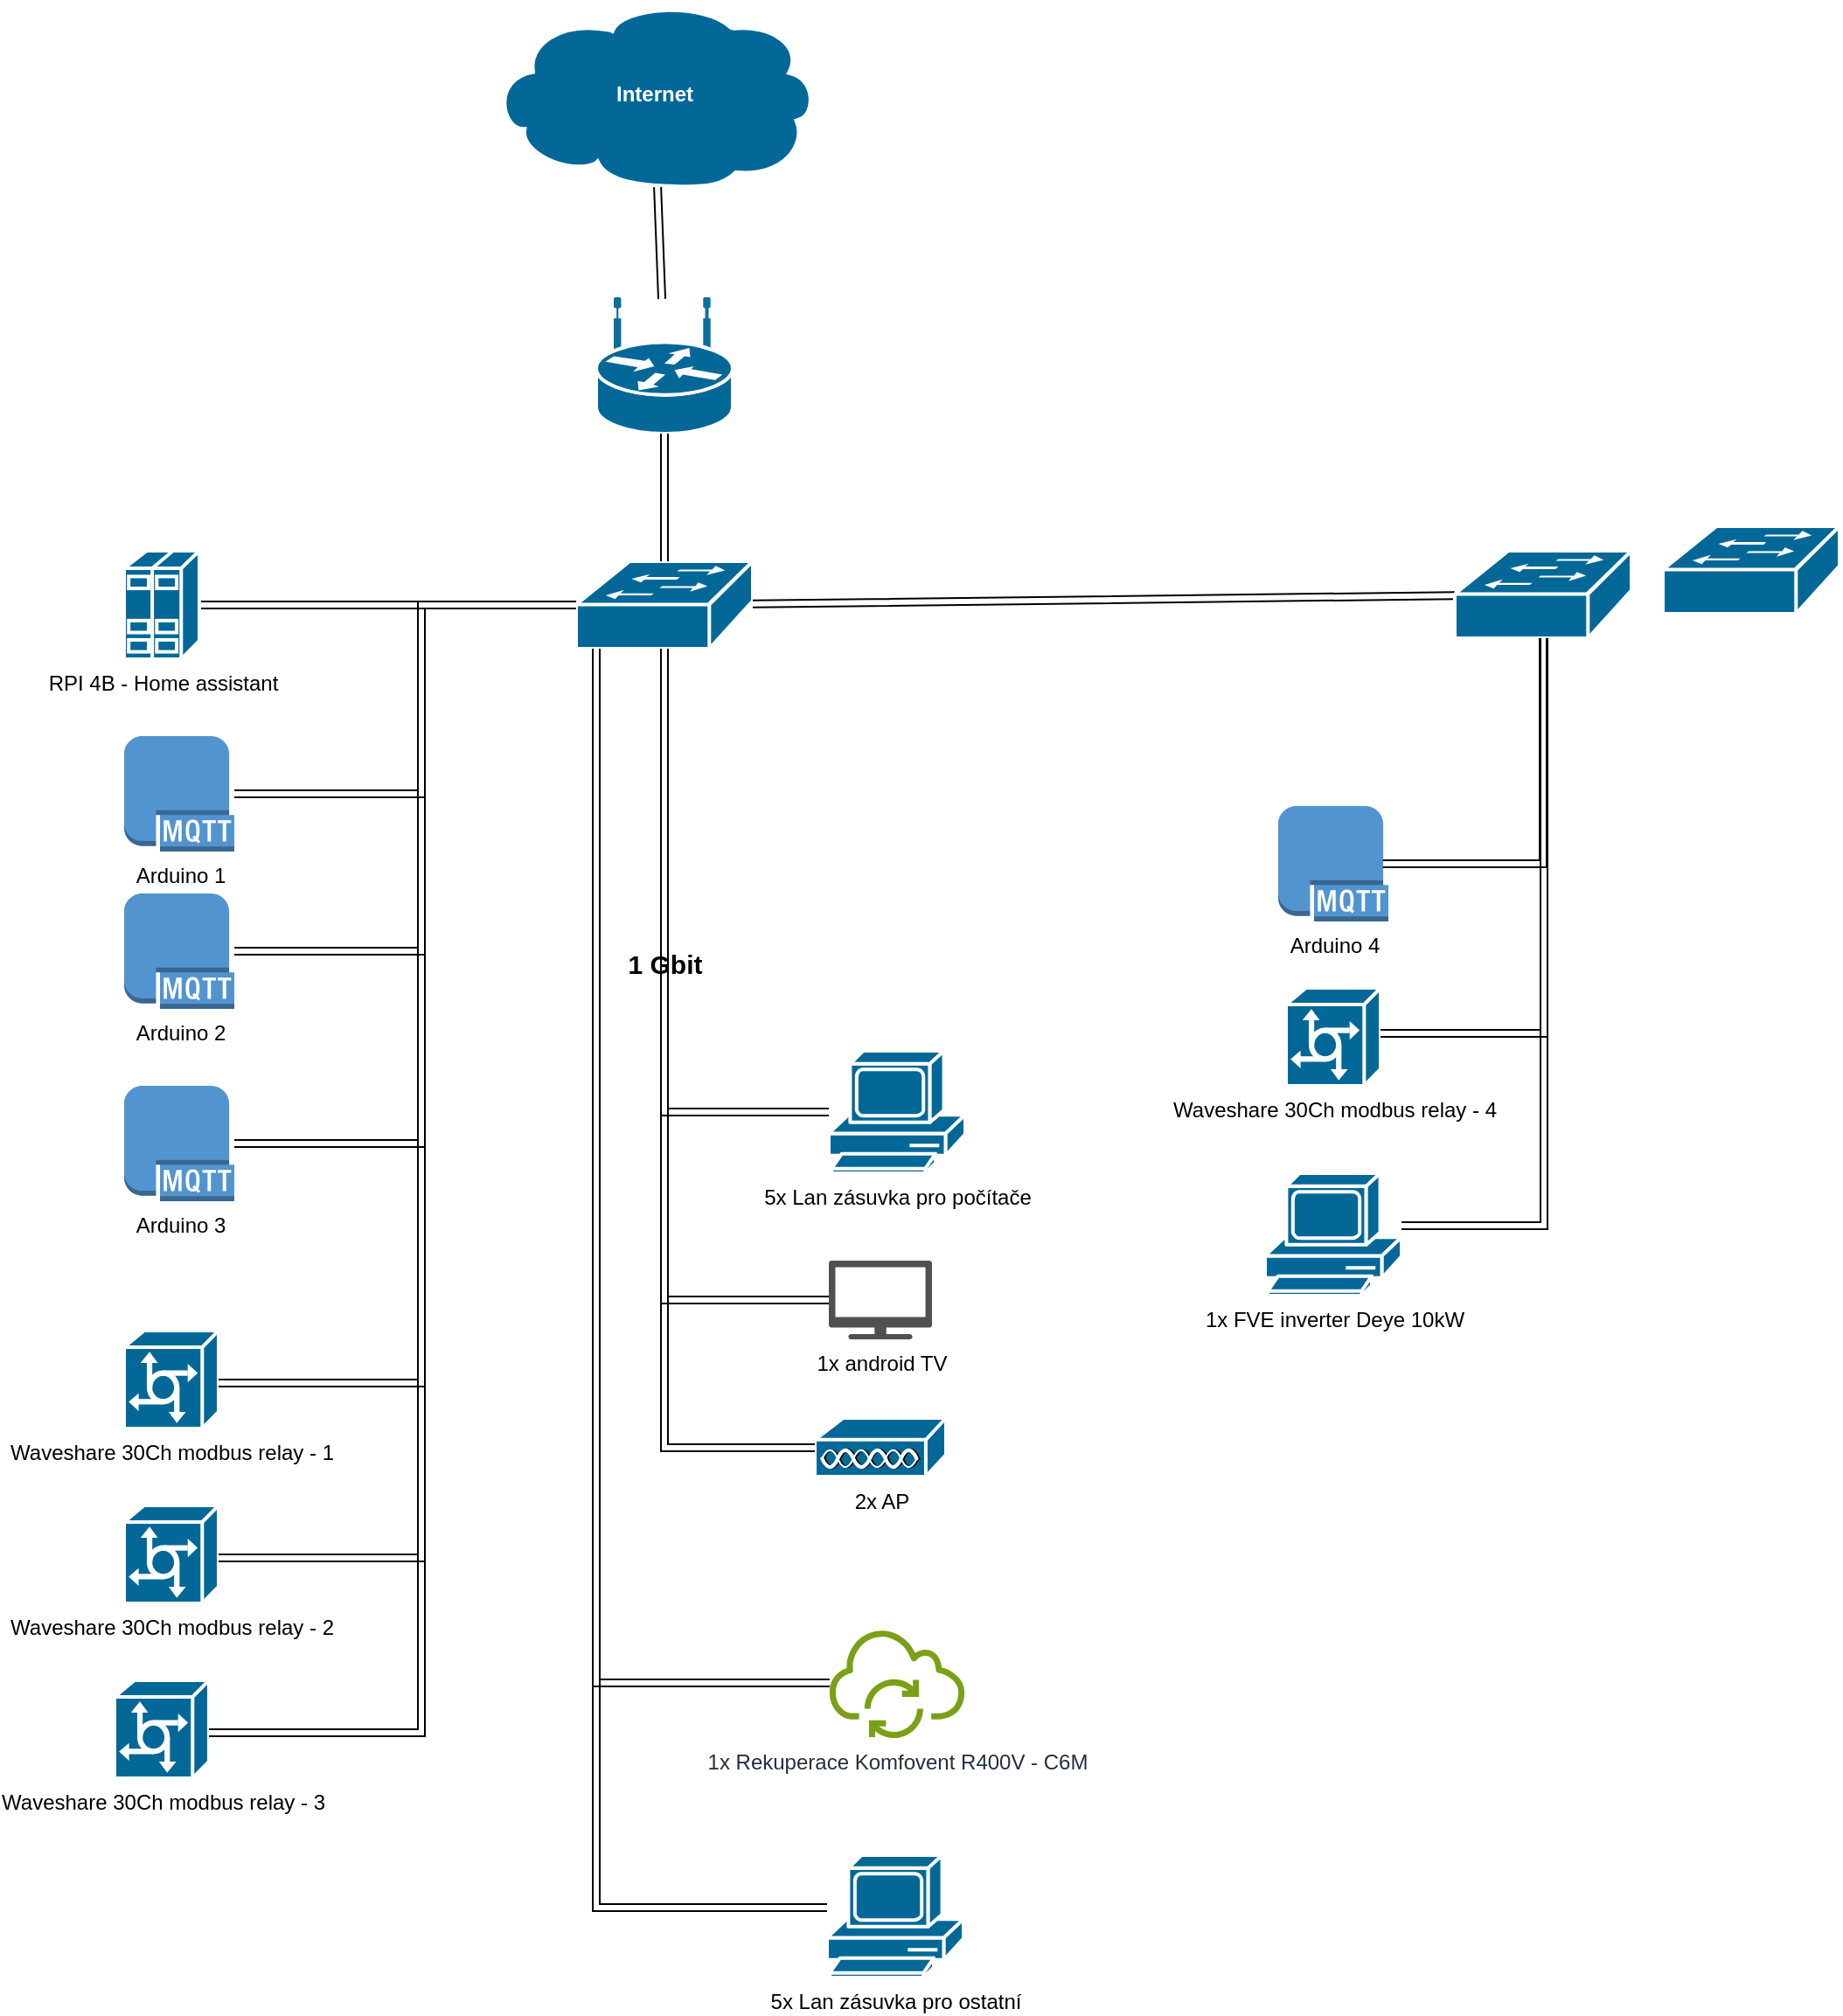 <mxfile version="26.1.3">
  <diagram id="6a731a19-8d31-9384-78a2-239565b7b9f0" name="Page-1">
    <mxGraphModel dx="1288" dy="718" grid="1" gridSize="10" guides="1" tooltips="1" connect="1" arrows="1" fold="1" page="1" pageScale="1" pageWidth="827" pageHeight="1169" background="none" math="0" shadow="0">
      <root>
        <mxCell id="0" />
        <mxCell id="1" parent="0" />
        <mxCell id="5yECqGZ0epXN8AQ9EOm3-2257" value="Internet" style="shape=mxgraph.cisco.storage.cloud;sketch=0;html=1;pointerEvents=1;dashed=0;fillColor=#036897;strokeColor=#ffffff;strokeWidth=2;verticalLabelPosition=middle;verticalAlign=middle;align=center;outlineConnect=0;labelPosition=center;fontStyle=1;fontColor=#FFFFFF;" vertex="1" parent="1">
          <mxGeometry x="330" y="50" width="186" height="106" as="geometry" />
        </mxCell>
        <mxCell id="5yECqGZ0epXN8AQ9EOm3-2258" value="" style="shape=mxgraph.cisco.routers.wireless_router;html=1;pointerEvents=1;dashed=0;fillColor=#036897;strokeColor=#ffffff;strokeWidth=2;verticalLabelPosition=bottom;verticalAlign=top;align=center;outlineConnect=0;" vertex="1" parent="1">
          <mxGeometry x="390" y="220" width="78" height="77" as="geometry" />
        </mxCell>
        <mxCell id="5yECqGZ0epXN8AQ9EOm3-2259" value="" style="shape=mxgraph.cisco.switches.workgroup_switch;sketch=0;html=1;pointerEvents=1;dashed=0;fillColor=#036897;strokeColor=#ffffff;strokeWidth=2;verticalLabelPosition=bottom;verticalAlign=top;align=center;outlineConnect=0;" vertex="1" parent="1">
          <mxGeometry x="378.5" y="370" width="101" height="50" as="geometry" />
        </mxCell>
        <mxCell id="5yECqGZ0epXN8AQ9EOm3-2262" value="" style="edgeStyle=none;rounded=0;orthogonalLoop=1;jettySize=auto;html=1;shape=link;" edge="1" parent="1" source="5yECqGZ0epXN8AQ9EOm3-2275" target="5yECqGZ0epXN8AQ9EOm3-2259">
          <mxGeometry relative="1" as="geometry">
            <mxPoint x="174" y="397.713" as="sourcePoint" />
            <mxPoint x="254" y="398.0" as="targetPoint" />
          </mxGeometry>
        </mxCell>
        <mxCell id="5yECqGZ0epXN8AQ9EOm3-2263" value="" style="edgeStyle=none;rounded=0;orthogonalLoop=1;jettySize=auto;html=1;shape=link;" edge="1" parent="1" source="5yECqGZ0epXN8AQ9EOm3-2259" target="5yECqGZ0epXN8AQ9EOm3-2258">
          <mxGeometry relative="1" as="geometry">
            <mxPoint x="173.5" y="322" as="sourcePoint" />
            <mxPoint x="378.5" y="320" as="targetPoint" />
          </mxGeometry>
        </mxCell>
        <mxCell id="5yECqGZ0epXN8AQ9EOm3-2264" value="" style="edgeStyle=none;rounded=0;orthogonalLoop=1;jettySize=auto;html=1;shape=link;" edge="1" parent="1" source="5yECqGZ0epXN8AQ9EOm3-2258" target="5yECqGZ0epXN8AQ9EOm3-2257">
          <mxGeometry relative="1" as="geometry">
            <mxPoint x="439" y="380" as="sourcePoint" />
            <mxPoint x="439" y="307" as="targetPoint" />
          </mxGeometry>
        </mxCell>
        <mxCell id="5yECqGZ0epXN8AQ9EOm3-2265" value="Arduino 1" style="outlineConnect=0;dashed=0;verticalLabelPosition=bottom;verticalAlign=top;align=center;html=1;shape=mxgraph.aws3.mqtt_protocol;fillColor=#5294CF;gradientColor=none;" vertex="1" parent="1">
          <mxGeometry x="120" y="470" width="63" height="66" as="geometry" />
        </mxCell>
        <mxCell id="5yECqGZ0epXN8AQ9EOm3-2266" value="Arduino 2" style="outlineConnect=0;dashed=0;verticalLabelPosition=bottom;verticalAlign=top;align=center;html=1;shape=mxgraph.aws3.mqtt_protocol;fillColor=#5294CF;gradientColor=none;" vertex="1" parent="1">
          <mxGeometry x="120" y="560" width="63" height="66" as="geometry" />
        </mxCell>
        <mxCell id="5yECqGZ0epXN8AQ9EOm3-2267" value="Arduino 3" style="outlineConnect=0;dashed=0;verticalLabelPosition=bottom;verticalAlign=top;align=center;html=1;shape=mxgraph.aws3.mqtt_protocol;fillColor=#5294CF;gradientColor=none;" vertex="1" parent="1">
          <mxGeometry x="120" y="670" width="63" height="66" as="geometry" />
        </mxCell>
        <mxCell id="5yECqGZ0epXN8AQ9EOm3-2268" value="Arduino 4" style="outlineConnect=0;dashed=0;verticalLabelPosition=bottom;verticalAlign=top;align=center;html=1;shape=mxgraph.aws3.mqtt_protocol;fillColor=#5294CF;gradientColor=none;" vertex="1" parent="1">
          <mxGeometry x="780" y="510" width="63" height="66" as="geometry" />
        </mxCell>
        <mxCell id="5yECqGZ0epXN8AQ9EOm3-2269" value="" style="edgeStyle=orthogonalEdgeStyle;rounded=0;orthogonalLoop=1;jettySize=auto;html=1;shape=link;" edge="1" parent="1" source="5yECqGZ0epXN8AQ9EOm3-2265" target="5yECqGZ0epXN8AQ9EOm3-2259">
          <mxGeometry relative="1" as="geometry">
            <mxPoint x="184" y="408" as="sourcePoint" />
            <mxPoint x="389" y="406" as="targetPoint" />
            <Array as="points">
              <mxPoint x="290" y="503" />
              <mxPoint x="290" y="395" />
            </Array>
          </mxGeometry>
        </mxCell>
        <mxCell id="5yECqGZ0epXN8AQ9EOm3-2270" value="" style="edgeStyle=orthogonalEdgeStyle;rounded=0;orthogonalLoop=1;jettySize=auto;html=1;shape=link;" edge="1" parent="1" source="5yECqGZ0epXN8AQ9EOm3-2266" target="5yECqGZ0epXN8AQ9EOm3-2259">
          <mxGeometry relative="1" as="geometry">
            <mxPoint x="193" y="501" as="sourcePoint" />
            <mxPoint x="389" y="425" as="targetPoint" />
            <Array as="points">
              <mxPoint x="290" y="593" />
              <mxPoint x="290" y="395" />
            </Array>
          </mxGeometry>
        </mxCell>
        <mxCell id="5yECqGZ0epXN8AQ9EOm3-2271" value="" style="edgeStyle=orthogonalEdgeStyle;rounded=0;orthogonalLoop=1;jettySize=auto;html=1;shape=link;" edge="1" parent="1" source="5yECqGZ0epXN8AQ9EOm3-2267" target="5yECqGZ0epXN8AQ9EOm3-2259">
          <mxGeometry relative="1" as="geometry">
            <mxPoint x="203" y="511" as="sourcePoint" />
            <mxPoint x="399" y="435" as="targetPoint" />
            <Array as="points">
              <mxPoint x="290" y="703" />
              <mxPoint x="290" y="395" />
            </Array>
          </mxGeometry>
        </mxCell>
        <mxCell id="5yECqGZ0epXN8AQ9EOm3-2272" value="" style="edgeStyle=none;rounded=0;orthogonalLoop=1;jettySize=auto;html=1;shape=link;" edge="1" parent="1" source="5yECqGZ0epXN8AQ9EOm3-2273" target="5yECqGZ0epXN8AQ9EOm3-2259">
          <mxGeometry relative="1" as="geometry">
            <mxPoint x="191" y="680" as="sourcePoint" />
            <mxPoint x="416" y="430" as="targetPoint" />
          </mxGeometry>
        </mxCell>
        <mxCell id="5yECqGZ0epXN8AQ9EOm3-2273" value="" style="shape=mxgraph.cisco.switches.workgroup_switch;sketch=0;html=1;pointerEvents=1;dashed=0;fillColor=#036897;strokeColor=#ffffff;strokeWidth=2;verticalLabelPosition=bottom;verticalAlign=top;align=center;outlineConnect=0;" vertex="1" parent="1">
          <mxGeometry x="881" y="364" width="101" height="50" as="geometry" />
        </mxCell>
        <mxCell id="5yECqGZ0epXN8AQ9EOm3-2274" value="" style="edgeStyle=orthogonalEdgeStyle;rounded=0;orthogonalLoop=1;jettySize=auto;html=1;shape=link;entryX=0.95;entryY=0.5;entryDx=0;entryDy=0;entryPerimeter=0;" edge="1" parent="1" source="5yECqGZ0epXN8AQ9EOm3-2273" target="5yECqGZ0epXN8AQ9EOm3-2268">
          <mxGeometry relative="1" as="geometry">
            <mxPoint x="590" y="405" as="sourcePoint" />
            <mxPoint x="490" y="405" as="targetPoint" />
            <Array as="points">
              <mxPoint x="932" y="543" />
              <mxPoint x="854" y="543" />
            </Array>
          </mxGeometry>
        </mxCell>
        <mxCell id="5yECqGZ0epXN8AQ9EOm3-2275" value="RPI 4B - Home assistant" style="shape=mxgraph.cisco.servers.standard_host;sketch=0;html=1;pointerEvents=1;dashed=0;fillColor=#036897;strokeColor=#ffffff;strokeWidth=2;verticalLabelPosition=bottom;verticalAlign=top;align=center;outlineConnect=0;" vertex="1" parent="1">
          <mxGeometry x="120" y="364" width="43" height="62" as="geometry" />
        </mxCell>
        <mxCell id="5yECqGZ0epXN8AQ9EOm3-2276" value="Waveshare 30Ch modbus relay - 1" style="shape=mxgraph.cisco.servers.communications_server;sketch=0;html=1;pointerEvents=1;dashed=0;fillColor=#036897;strokeColor=#ffffff;strokeWidth=2;verticalLabelPosition=bottom;verticalAlign=top;align=center;outlineConnect=0;" vertex="1" parent="1">
          <mxGeometry x="120" y="810" width="54" height="56" as="geometry" />
        </mxCell>
        <mxCell id="5yECqGZ0epXN8AQ9EOm3-2277" value="Waveshare 30Ch modbus relay - 2" style="shape=mxgraph.cisco.servers.communications_server;sketch=0;html=1;pointerEvents=1;dashed=0;fillColor=#036897;strokeColor=#ffffff;strokeWidth=2;verticalLabelPosition=bottom;verticalAlign=top;align=center;outlineConnect=0;" vertex="1" parent="1">
          <mxGeometry x="120" y="910" width="54" height="56" as="geometry" />
        </mxCell>
        <mxCell id="5yECqGZ0epXN8AQ9EOm3-2278" value="Waveshare 30Ch modbus relay - 3" style="shape=mxgraph.cisco.servers.communications_server;sketch=0;html=1;pointerEvents=1;dashed=0;fillColor=#036897;strokeColor=#ffffff;strokeWidth=2;verticalLabelPosition=bottom;verticalAlign=top;align=center;outlineConnect=0;" vertex="1" parent="1">
          <mxGeometry x="114.5" y="1010" width="54" height="56" as="geometry" />
        </mxCell>
        <mxCell id="5yECqGZ0epXN8AQ9EOm3-2279" value="Waveshare 30Ch modbus relay - 4" style="shape=mxgraph.cisco.servers.communications_server;sketch=0;html=1;pointerEvents=1;dashed=0;fillColor=#036897;strokeColor=#ffffff;strokeWidth=2;verticalLabelPosition=bottom;verticalAlign=top;align=center;outlineConnect=0;" vertex="1" parent="1">
          <mxGeometry x="784.5" y="614" width="54" height="56" as="geometry" />
        </mxCell>
        <mxCell id="5yECqGZ0epXN8AQ9EOm3-2280" value="" style="edgeStyle=orthogonalEdgeStyle;rounded=0;orthogonalLoop=1;jettySize=auto;html=1;shape=link;" edge="1" parent="1" source="5yECqGZ0epXN8AQ9EOm3-2279" target="5yECqGZ0epXN8AQ9EOm3-2273">
          <mxGeometry relative="1" as="geometry">
            <mxPoint x="532.5" y="798" as="sourcePoint" />
            <mxPoint x="728.5" y="490" as="targetPoint" />
            <Array as="points">
              <mxPoint x="932" y="640" />
            </Array>
          </mxGeometry>
        </mxCell>
        <mxCell id="5yECqGZ0epXN8AQ9EOm3-2281" value="" style="edgeStyle=orthogonalEdgeStyle;rounded=0;orthogonalLoop=1;jettySize=auto;html=1;shape=link;" edge="1" parent="1" source="5yECqGZ0epXN8AQ9EOm3-2276" target="5yECqGZ0epXN8AQ9EOm3-2259">
          <mxGeometry relative="1" as="geometry">
            <mxPoint x="193" y="713" as="sourcePoint" />
            <mxPoint x="389" y="405" as="targetPoint" />
            <Array as="points">
              <mxPoint x="290" y="840" />
              <mxPoint x="290" y="395" />
            </Array>
          </mxGeometry>
        </mxCell>
        <mxCell id="5yECqGZ0epXN8AQ9EOm3-2283" value="" style="edgeStyle=orthogonalEdgeStyle;rounded=0;orthogonalLoop=1;jettySize=auto;html=1;shape=link;" edge="1" parent="1" source="5yECqGZ0epXN8AQ9EOm3-2277" target="5yECqGZ0epXN8AQ9EOm3-2259">
          <mxGeometry relative="1" as="geometry">
            <mxPoint x="200" y="870" as="sourcePoint" />
            <mxPoint x="389" y="405" as="targetPoint" />
            <Array as="points">
              <mxPoint x="290" y="940" />
              <mxPoint x="290" y="395" />
            </Array>
          </mxGeometry>
        </mxCell>
        <mxCell id="5yECqGZ0epXN8AQ9EOm3-2284" value="" style="edgeStyle=orthogonalEdgeStyle;rounded=0;orthogonalLoop=1;jettySize=auto;html=1;shape=link;" edge="1" parent="1" source="5yECqGZ0epXN8AQ9EOm3-2278" target="5yECqGZ0epXN8AQ9EOm3-2259">
          <mxGeometry relative="1" as="geometry">
            <mxPoint x="184" y="950" as="sourcePoint" />
            <mxPoint x="389" y="415" as="targetPoint" />
            <Array as="points">
              <mxPoint x="290" y="1040" />
              <mxPoint x="290" y="395" />
            </Array>
          </mxGeometry>
        </mxCell>
        <mxCell id="5yECqGZ0epXN8AQ9EOm3-2285" value="5x Lan zásuvka pro počítače" style="shape=mxgraph.cisco.computers_and_peripherals.pc;sketch=0;html=1;pointerEvents=1;dashed=0;fillColor=#036897;strokeColor=#ffffff;strokeWidth=2;verticalLabelPosition=bottom;verticalAlign=top;align=center;outlineConnect=0;" vertex="1" parent="1">
          <mxGeometry x="523" y="650" width="78" height="70" as="geometry" />
        </mxCell>
        <mxCell id="5yECqGZ0epXN8AQ9EOm3-2286" value="&lt;b&gt;&lt;font style=&quot;font-size: 15px;&quot;&gt;1 Gbit&lt;/font&gt;&lt;/b&gt;" style="edgeStyle=orthogonalEdgeStyle;rounded=0;orthogonalLoop=1;jettySize=auto;html=1;shape=link;" edge="1" parent="1" source="5yECqGZ0epXN8AQ9EOm3-2285" target="5yECqGZ0epXN8AQ9EOm3-2259">
          <mxGeometry relative="1" as="geometry">
            <mxPoint x="590" y="405" as="sourcePoint" />
            <mxPoint x="490" y="405" as="targetPoint" />
          </mxGeometry>
        </mxCell>
        <mxCell id="5yECqGZ0epXN8AQ9EOm3-2287" value="5x Lan zásuvka pro ostatní" style="shape=mxgraph.cisco.computers_and_peripherals.pc;sketch=0;html=1;pointerEvents=1;dashed=0;fillColor=#036897;strokeColor=#ffffff;strokeWidth=2;verticalLabelPosition=bottom;verticalAlign=top;align=center;outlineConnect=0;" vertex="1" parent="1">
          <mxGeometry x="522" y="1110" width="78" height="70" as="geometry" />
        </mxCell>
        <mxCell id="5yECqGZ0epXN8AQ9EOm3-2288" value="" style="edgeStyle=orthogonalEdgeStyle;rounded=0;orthogonalLoop=1;jettySize=auto;html=1;shape=link;" edge="1" parent="1" source="5yECqGZ0epXN8AQ9EOm3-2287" target="5yECqGZ0epXN8AQ9EOm3-2259">
          <mxGeometry relative="1" as="geometry">
            <mxPoint x="620" y="695" as="sourcePoint" />
            <mxPoint x="439" y="430" as="targetPoint" />
            <Array as="points">
              <mxPoint x="390" y="1140" />
            </Array>
          </mxGeometry>
        </mxCell>
        <mxCell id="5yECqGZ0epXN8AQ9EOm3-2289" value="1x android TV" style="sketch=0;pointerEvents=1;shadow=0;dashed=0;html=1;strokeColor=none;fillColor=#505050;labelPosition=center;verticalLabelPosition=bottom;verticalAlign=top;outlineConnect=0;align=center;shape=mxgraph.office.devices.tv;" vertex="1" parent="1">
          <mxGeometry x="523" y="770" width="59" height="45" as="geometry" />
        </mxCell>
        <mxCell id="5yECqGZ0epXN8AQ9EOm3-2290" value="" style="edgeStyle=orthogonalEdgeStyle;rounded=0;orthogonalLoop=1;jettySize=auto;html=1;shape=link;" edge="1" parent="1" source="5yECqGZ0epXN8AQ9EOm3-2289" target="5yECqGZ0epXN8AQ9EOm3-2259">
          <mxGeometry relative="1" as="geometry">
            <mxPoint x="580" y="875" as="sourcePoint" />
            <mxPoint x="399" y="480" as="targetPoint" />
          </mxGeometry>
        </mxCell>
        <mxCell id="5yECqGZ0epXN8AQ9EOm3-2291" value="" style="shape=mxgraph.cisco.switches.workgroup_switch;sketch=0;html=1;pointerEvents=1;dashed=0;fillColor=#036897;strokeColor=#ffffff;strokeWidth=2;verticalLabelPosition=bottom;verticalAlign=top;align=center;outlineConnect=0;" vertex="1" parent="1">
          <mxGeometry x="1000" y="350" width="101" height="50" as="geometry" />
        </mxCell>
        <mxCell id="5yECqGZ0epXN8AQ9EOm3-2292" value="1x FVE inverter Deye 10kW&lt;div&gt;&lt;br&gt;&lt;/div&gt;" style="shape=mxgraph.cisco.computers_and_peripherals.pc;sketch=0;html=1;pointerEvents=1;dashed=0;fillColor=#036897;strokeColor=#ffffff;strokeWidth=2;verticalLabelPosition=bottom;verticalAlign=top;align=center;outlineConnect=0;" vertex="1" parent="1">
          <mxGeometry x="772.5" y="720" width="78" height="70" as="geometry" />
        </mxCell>
        <mxCell id="5yECqGZ0epXN8AQ9EOm3-2295" value="" style="edgeStyle=orthogonalEdgeStyle;rounded=0;orthogonalLoop=1;jettySize=auto;html=1;shape=link;" edge="1" parent="1" source="5yECqGZ0epXN8AQ9EOm3-2292" target="5yECqGZ0epXN8AQ9EOm3-2273">
          <mxGeometry relative="1" as="geometry">
            <mxPoint x="848" y="650" as="sourcePoint" />
            <mxPoint x="942" y="424" as="targetPoint" />
            <Array as="points">
              <mxPoint x="932" y="750" />
            </Array>
          </mxGeometry>
        </mxCell>
        <mxCell id="5yECqGZ0epXN8AQ9EOm3-2296" value="1x Rekuperace Komfovent R400V - C6M" style="sketch=0;outlineConnect=0;fontColor=#232F3E;gradientColor=none;fillColor=#7AA116;strokeColor=none;dashed=0;verticalLabelPosition=bottom;verticalAlign=top;align=center;html=1;fontSize=12;fontStyle=0;aspect=fixed;pointerEvents=1;shape=mxgraph.aws4.iot_over_the_air_update;" vertex="1" parent="1">
          <mxGeometry x="523" y="980" width="78" height="63" as="geometry" />
        </mxCell>
        <mxCell id="5yECqGZ0epXN8AQ9EOm3-2300" value="" style="edgeStyle=orthogonalEdgeStyle;rounded=0;orthogonalLoop=1;jettySize=auto;html=1;shape=link;" edge="1" parent="1" source="5yECqGZ0epXN8AQ9EOm3-2296" target="5yECqGZ0epXN8AQ9EOm3-2259">
          <mxGeometry relative="1" as="geometry">
            <mxPoint x="533" y="802" as="sourcePoint" />
            <mxPoint x="439" y="430" as="targetPoint" />
            <Array as="points">
              <mxPoint x="390" y="1012" />
            </Array>
          </mxGeometry>
        </mxCell>
        <mxCell id="5yECqGZ0epXN8AQ9EOm3-2302" value="2x AP" style="shape=mxgraph.cisco.misc.access_point;sketch=0;html=1;pointerEvents=1;dashed=0;fillColor=#036897;strokeColor=#ffffff;strokeWidth=2;verticalLabelPosition=bottom;verticalAlign=top;align=center;outlineConnect=0;" vertex="1" parent="1">
          <mxGeometry x="515" y="860" width="75" height="34" as="geometry" />
        </mxCell>
        <mxCell id="5yECqGZ0epXN8AQ9EOm3-2303" value="" style="edgeStyle=orthogonalEdgeStyle;rounded=0;orthogonalLoop=1;jettySize=auto;html=1;shape=link;" edge="1" parent="1" source="5yECqGZ0epXN8AQ9EOm3-2302" target="5yECqGZ0epXN8AQ9EOm3-2259">
          <mxGeometry relative="1" as="geometry">
            <mxPoint x="533" y="802" as="sourcePoint" />
            <mxPoint x="439" y="430" as="targetPoint" />
          </mxGeometry>
        </mxCell>
      </root>
    </mxGraphModel>
  </diagram>
</mxfile>
